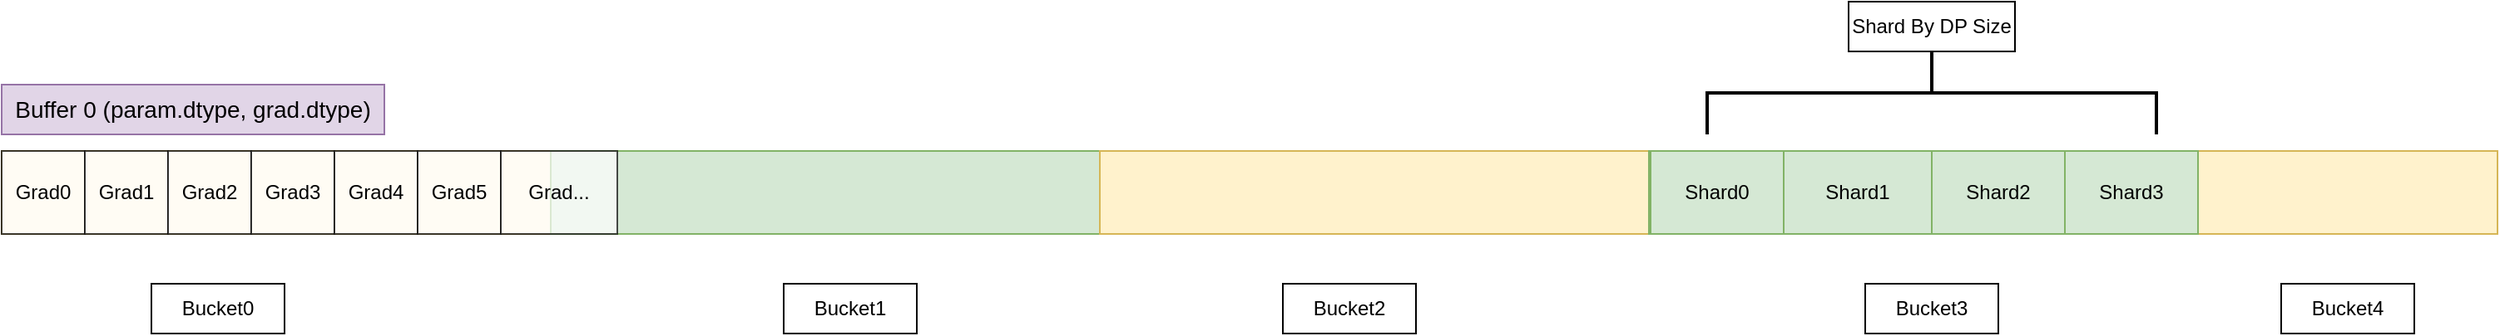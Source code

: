 <mxfile version="24.2.5" type="device">
  <diagram id="C5RBs43oDa-KdzZeNtuy" name="Page-1">
    <mxGraphModel dx="2389" dy="917" grid="1" gridSize="10" guides="1" tooltips="1" connect="1" arrows="1" fold="1" page="1" pageScale="1" pageWidth="827" pageHeight="1169" math="0" shadow="0">
      <root>
        <mxCell id="WIyWlLk6GJQsqaUBKTNV-0" />
        <mxCell id="WIyWlLk6GJQsqaUBKTNV-1" parent="WIyWlLk6GJQsqaUBKTNV-0" />
        <mxCell id="z-b9FHIYsPkiG0rdLw4F-25" value="" style="rounded=0;whiteSpace=wrap;html=1;" vertex="1" parent="WIyWlLk6GJQsqaUBKTNV-1">
          <mxGeometry x="-530" y="100" width="1500" height="50" as="geometry" />
        </mxCell>
        <mxCell id="z-b9FHIYsPkiG0rdLw4F-26" value="&lt;font style=&quot;font-size: 14px;&quot;&gt;Buffer 0 (param.dtype, grad.dtype)&lt;/font&gt;" style="text;html=1;align=center;verticalAlign=middle;whiteSpace=wrap;rounded=0;fillColor=#e1d5e7;strokeColor=#9673a6;" vertex="1" parent="WIyWlLk6GJQsqaUBKTNV-1">
          <mxGeometry x="-530" y="60" width="230" height="30" as="geometry" />
        </mxCell>
        <mxCell id="z-b9FHIYsPkiG0rdLw4F-27" value="" style="rounded=0;whiteSpace=wrap;html=1;fillColor=#fff2cc;strokeColor=#d6b656;shadow=0;opacity=70;" vertex="1" parent="WIyWlLk6GJQsqaUBKTNV-1">
          <mxGeometry x="-530" y="100" width="330" height="50" as="geometry" />
        </mxCell>
        <mxCell id="z-b9FHIYsPkiG0rdLw4F-28" value="" style="rounded=0;whiteSpace=wrap;html=1;fillColor=#d5e8d4;strokeColor=#82b366;" vertex="1" parent="WIyWlLk6GJQsqaUBKTNV-1">
          <mxGeometry x="-200" y="100" width="330" height="50" as="geometry" />
        </mxCell>
        <mxCell id="z-b9FHIYsPkiG0rdLw4F-29" value="" style="rounded=0;whiteSpace=wrap;html=1;fillColor=#fff2cc;strokeColor=#d6b656;" vertex="1" parent="WIyWlLk6GJQsqaUBKTNV-1">
          <mxGeometry x="130" y="100" width="330" height="50" as="geometry" />
        </mxCell>
        <mxCell id="z-b9FHIYsPkiG0rdLw4F-30" value="" style="rounded=0;whiteSpace=wrap;html=1;fillColor=#d5e8d4;strokeColor=#82b366;" vertex="1" parent="WIyWlLk6GJQsqaUBKTNV-1">
          <mxGeometry x="460" y="100" width="330" height="50" as="geometry" />
        </mxCell>
        <mxCell id="z-b9FHIYsPkiG0rdLw4F-31" value="" style="rounded=0;whiteSpace=wrap;html=1;fillColor=#fff2cc;strokeColor=#d6b656;" vertex="1" parent="WIyWlLk6GJQsqaUBKTNV-1">
          <mxGeometry x="790" y="100" width="180" height="50" as="geometry" />
        </mxCell>
        <mxCell id="z-b9FHIYsPkiG0rdLw4F-32" value="Grad0" style="rounded=0;whiteSpace=wrap;html=1;shadow=0;opacity=70;" vertex="1" parent="WIyWlLk6GJQsqaUBKTNV-1">
          <mxGeometry x="-530" y="100" width="50" height="50" as="geometry" />
        </mxCell>
        <mxCell id="z-b9FHIYsPkiG0rdLw4F-33" value="Grad1" style="rounded=0;whiteSpace=wrap;html=1;shadow=0;opacity=70;" vertex="1" parent="WIyWlLk6GJQsqaUBKTNV-1">
          <mxGeometry x="-480" y="100" width="50" height="50" as="geometry" />
        </mxCell>
        <mxCell id="z-b9FHIYsPkiG0rdLw4F-34" value="Grad2" style="rounded=0;whiteSpace=wrap;html=1;shadow=0;opacity=70;" vertex="1" parent="WIyWlLk6GJQsqaUBKTNV-1">
          <mxGeometry x="-430" y="100" width="50" height="50" as="geometry" />
        </mxCell>
        <mxCell id="z-b9FHIYsPkiG0rdLw4F-35" value="Grad3" style="rounded=0;whiteSpace=wrap;html=1;shadow=0;opacity=70;" vertex="1" parent="WIyWlLk6GJQsqaUBKTNV-1">
          <mxGeometry x="-380" y="100" width="50" height="50" as="geometry" />
        </mxCell>
        <mxCell id="z-b9FHIYsPkiG0rdLw4F-36" value="Grad4" style="rounded=0;whiteSpace=wrap;html=1;shadow=0;opacity=70;" vertex="1" parent="WIyWlLk6GJQsqaUBKTNV-1">
          <mxGeometry x="-330" y="100" width="50" height="50" as="geometry" />
        </mxCell>
        <mxCell id="z-b9FHIYsPkiG0rdLw4F-37" value="Grad5" style="rounded=0;whiteSpace=wrap;html=1;shadow=0;opacity=70;" vertex="1" parent="WIyWlLk6GJQsqaUBKTNV-1">
          <mxGeometry x="-280" y="100" width="50" height="50" as="geometry" />
        </mxCell>
        <mxCell id="z-b9FHIYsPkiG0rdLw4F-38" value="Grad..." style="rounded=0;whiteSpace=wrap;html=1;shadow=0;opacity=70;" vertex="1" parent="WIyWlLk6GJQsqaUBKTNV-1">
          <mxGeometry x="-230" y="100" width="70" height="50" as="geometry" />
        </mxCell>
        <mxCell id="z-b9FHIYsPkiG0rdLw4F-39" value="Shard0" style="rounded=0;whiteSpace=wrap;html=1;fillColor=#d5e8d4;strokeColor=#82b366;" vertex="1" parent="WIyWlLk6GJQsqaUBKTNV-1">
          <mxGeometry x="461" y="100" width="80" height="50" as="geometry" />
        </mxCell>
        <mxCell id="z-b9FHIYsPkiG0rdLw4F-40" value="Shard1" style="rounded=0;whiteSpace=wrap;html=1;fillColor=#d5e8d4;strokeColor=#82b366;" vertex="1" parent="WIyWlLk6GJQsqaUBKTNV-1">
          <mxGeometry x="541" y="100" width="89" height="50" as="geometry" />
        </mxCell>
        <mxCell id="z-b9FHIYsPkiG0rdLw4F-41" value="Shard2" style="rounded=0;whiteSpace=wrap;html=1;fillColor=#d5e8d4;strokeColor=#82b366;" vertex="1" parent="WIyWlLk6GJQsqaUBKTNV-1">
          <mxGeometry x="630" y="100" width="80" height="50" as="geometry" />
        </mxCell>
        <mxCell id="z-b9FHIYsPkiG0rdLw4F-42" value="Shard3" style="rounded=0;whiteSpace=wrap;html=1;fillColor=#d5e8d4;strokeColor=#82b366;" vertex="1" parent="WIyWlLk6GJQsqaUBKTNV-1">
          <mxGeometry x="710" y="100" width="80" height="50" as="geometry" />
        </mxCell>
        <mxCell id="z-b9FHIYsPkiG0rdLw4F-43" value="Bucket0" style="rounded=0;whiteSpace=wrap;html=1;" vertex="1" parent="WIyWlLk6GJQsqaUBKTNV-1">
          <mxGeometry x="-440" y="180" width="80" height="30" as="geometry" />
        </mxCell>
        <mxCell id="z-b9FHIYsPkiG0rdLw4F-44" value="Bucket2" style="rounded=0;whiteSpace=wrap;html=1;" vertex="1" parent="WIyWlLk6GJQsqaUBKTNV-1">
          <mxGeometry x="240" y="180" width="80" height="30" as="geometry" />
        </mxCell>
        <mxCell id="z-b9FHIYsPkiG0rdLw4F-45" value="Bucket3" style="rounded=0;whiteSpace=wrap;html=1;" vertex="1" parent="WIyWlLk6GJQsqaUBKTNV-1">
          <mxGeometry x="590" y="180" width="80" height="30" as="geometry" />
        </mxCell>
        <mxCell id="z-b9FHIYsPkiG0rdLw4F-46" value="Bucket4" style="rounded=0;whiteSpace=wrap;html=1;" vertex="1" parent="WIyWlLk6GJQsqaUBKTNV-1">
          <mxGeometry x="840" y="180" width="80" height="30" as="geometry" />
        </mxCell>
        <mxCell id="z-b9FHIYsPkiG0rdLw4F-47" value="Bucket1" style="rounded=0;whiteSpace=wrap;html=1;" vertex="1" parent="WIyWlLk6GJQsqaUBKTNV-1">
          <mxGeometry x="-60" y="180" width="80" height="30" as="geometry" />
        </mxCell>
        <mxCell id="z-b9FHIYsPkiG0rdLw4F-48" value="" style="strokeWidth=2;html=1;shape=mxgraph.flowchart.annotation_2;align=left;labelPosition=right;pointerEvents=1;rotation=90;" vertex="1" parent="WIyWlLk6GJQsqaUBKTNV-1">
          <mxGeometry x="605" y="-70" width="50" height="270" as="geometry" />
        </mxCell>
        <mxCell id="z-b9FHIYsPkiG0rdLw4F-49" value="Shard By DP Size" style="rounded=0;whiteSpace=wrap;html=1;" vertex="1" parent="WIyWlLk6GJQsqaUBKTNV-1">
          <mxGeometry x="580" y="10" width="100" height="30" as="geometry" />
        </mxCell>
      </root>
    </mxGraphModel>
  </diagram>
</mxfile>
